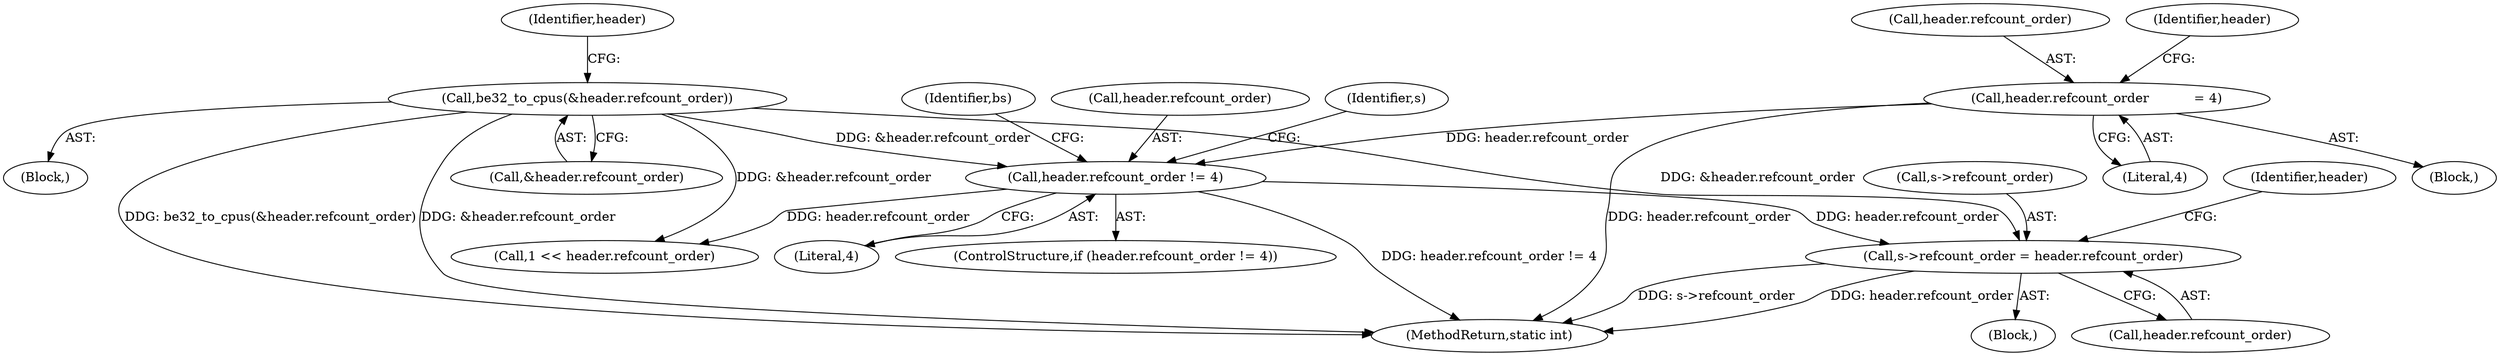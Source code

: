 digraph "0_qemu_6a83f8b5bec6f59e56cc49bd49e4c3f8f805d56f_0@pointer" {
"1000618" [label="(Call,s->refcount_order = header.refcount_order)"];
"1000598" [label="(Call,header.refcount_order != 4)"];
"1000386" [label="(Call,be32_to_cpus(&header.refcount_order))"];
"1000359" [label="(Call,header.refcount_order           = 4)"];
"1000598" [label="(Call,header.refcount_order != 4)"];
"1000608" [label="(Call,1 << header.refcount_order)"];
"1000370" [label="(Block,)"];
"1000386" [label="(Call,be32_to_cpus(&header.refcount_order))"];
"1000599" [label="(Call,header.refcount_order)"];
"1000619" [label="(Call,s->refcount_order)"];
"1000618" [label="(Call,s->refcount_order = header.refcount_order)"];
"1000622" [label="(Call,header.refcount_order)"];
"1000360" [label="(Call,header.refcount_order)"];
"1000620" [label="(Identifier,s)"];
"1000394" [label="(Identifier,header)"];
"1000628" [label="(Identifier,header)"];
"1000605" [label="(Identifier,bs)"];
"1000602" [label="(Literal,4)"];
"1000363" [label="(Literal,4)"];
"1000366" [label="(Identifier,header)"];
"1000359" [label="(Call,header.refcount_order           = 4)"];
"1000597" [label="(ControlStructure,if (header.refcount_order != 4))"];
"1000343" [label="(Block,)"];
"1001483" [label="(MethodReturn,static int)"];
"1000126" [label="(Block,)"];
"1000387" [label="(Call,&header.refcount_order)"];
"1000618" -> "1000126"  [label="AST: "];
"1000618" -> "1000622"  [label="CFG: "];
"1000619" -> "1000618"  [label="AST: "];
"1000622" -> "1000618"  [label="AST: "];
"1000628" -> "1000618"  [label="CFG: "];
"1000618" -> "1001483"  [label="DDG: header.refcount_order"];
"1000618" -> "1001483"  [label="DDG: s->refcount_order"];
"1000598" -> "1000618"  [label="DDG: header.refcount_order"];
"1000386" -> "1000618"  [label="DDG: &header.refcount_order"];
"1000598" -> "1000597"  [label="AST: "];
"1000598" -> "1000602"  [label="CFG: "];
"1000599" -> "1000598"  [label="AST: "];
"1000602" -> "1000598"  [label="AST: "];
"1000605" -> "1000598"  [label="CFG: "];
"1000620" -> "1000598"  [label="CFG: "];
"1000598" -> "1001483"  [label="DDG: header.refcount_order != 4"];
"1000386" -> "1000598"  [label="DDG: &header.refcount_order"];
"1000359" -> "1000598"  [label="DDG: header.refcount_order"];
"1000598" -> "1000608"  [label="DDG: header.refcount_order"];
"1000386" -> "1000370"  [label="AST: "];
"1000386" -> "1000387"  [label="CFG: "];
"1000387" -> "1000386"  [label="AST: "];
"1000394" -> "1000386"  [label="CFG: "];
"1000386" -> "1001483"  [label="DDG: &header.refcount_order"];
"1000386" -> "1001483"  [label="DDG: be32_to_cpus(&header.refcount_order)"];
"1000386" -> "1000608"  [label="DDG: &header.refcount_order"];
"1000359" -> "1000343"  [label="AST: "];
"1000359" -> "1000363"  [label="CFG: "];
"1000360" -> "1000359"  [label="AST: "];
"1000363" -> "1000359"  [label="AST: "];
"1000366" -> "1000359"  [label="CFG: "];
"1000359" -> "1001483"  [label="DDG: header.refcount_order"];
}

